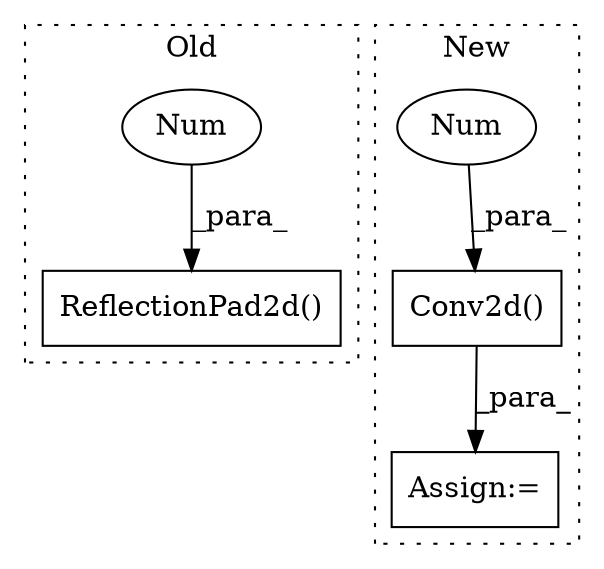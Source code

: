 digraph G {
subgraph cluster0 {
1 [label="ReflectionPad2d()" a="75" s="6322,6342" l="19,1" shape="box"];
4 [label="Num" a="76" s="6341" l="1" shape="ellipse"];
label = "Old";
style="dotted";
}
subgraph cluster1 {
2 [label="Conv2d()" a="75" s="1569,1587" l="10,49" shape="box"];
3 [label="Num" a="76" s="1579" l="3" shape="ellipse"];
5 [label="Assign:=" a="68" s="1016" l="3" shape="box"];
label = "New";
style="dotted";
}
2 -> 5 [label="_para_"];
3 -> 2 [label="_para_"];
4 -> 1 [label="_para_"];
}